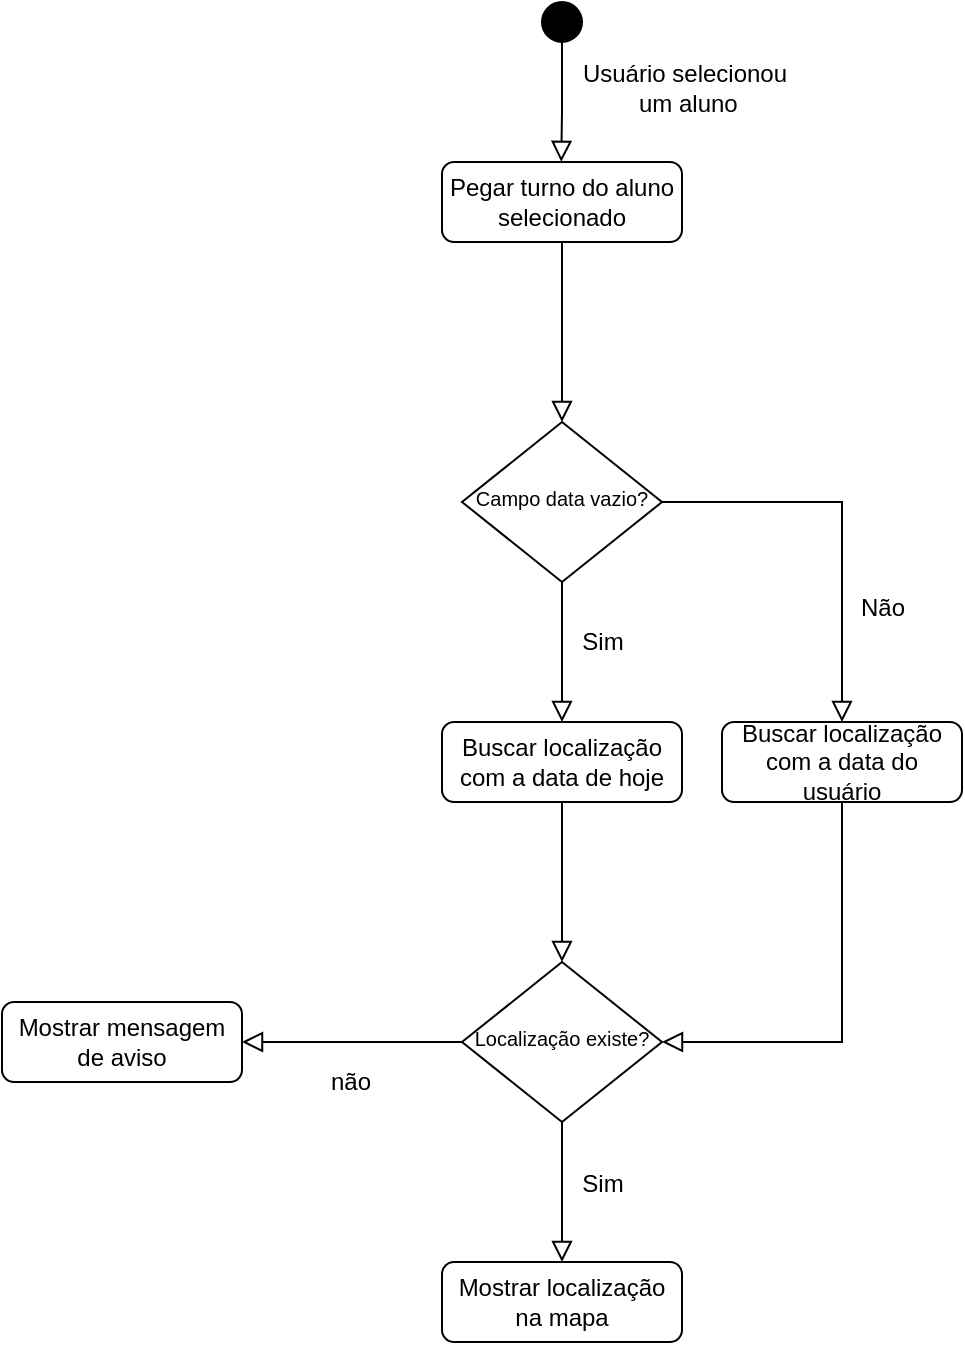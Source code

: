 <mxfile version="12.5.8" type="device"><diagram id="C5RBs43oDa-KdzZeNtuy" name="Page-1"><mxGraphModel dx="1231" dy="643" grid="1" gridSize="10" guides="1" tooltips="1" connect="1" arrows="1" fold="1" page="1" pageScale="1" pageWidth="827" pageHeight="1169" math="0" shadow="0"><root><mxCell id="WIyWlLk6GJQsqaUBKTNV-0"/><mxCell id="WIyWlLk6GJQsqaUBKTNV-1" parent="WIyWlLk6GJQsqaUBKTNV-0"/><mxCell id="6R4bgWeJNMMgkjc7W_8k-0" value="" style="ellipse;shape=doubleEllipse;whiteSpace=wrap;html=1;aspect=fixed;fillColor=#000000;" parent="WIyWlLk6GJQsqaUBKTNV-1" vertex="1"><mxGeometry x="450" y="30" width="20" height="20" as="geometry"/></mxCell><mxCell id="6R4bgWeJNMMgkjc7W_8k-2" value="" style="rounded=0;html=1;jettySize=auto;orthogonalLoop=1;fontSize=11;endArrow=block;endFill=0;endSize=8;strokeWidth=1;shadow=0;labelBackgroundColor=none;edgeStyle=orthogonalEdgeStyle;exitX=0.5;exitY=1;exitDx=0;exitDy=0;" parent="WIyWlLk6GJQsqaUBKTNV-1" source="6R4bgWeJNMMgkjc7W_8k-0" edge="1"><mxGeometry relative="1" as="geometry"><mxPoint x="459.62" y="59.9" as="sourcePoint"/><mxPoint x="459.62" y="109.9" as="targetPoint"/><Array as="points"><mxPoint x="460" y="85"/></Array></mxGeometry></mxCell><mxCell id="AP4HDx73u7yV8rKRnuCP-61" value="Usuário selecionou&lt;br&gt;&amp;nbsp;um aluno" style="text;html=1;align=center;verticalAlign=middle;resizable=0;points=[];labelBackgroundColor=#ffffff;" vertex="1" connectable="0" parent="6R4bgWeJNMMgkjc7W_8k-2"><mxGeometry x="0.163" y="12" relative="1" as="geometry"><mxPoint x="48.55" y="-12" as="offset"/></mxGeometry></mxCell><mxCell id="AP4HDx73u7yV8rKRnuCP-38" value="Pegar turno do aluno selecionado" style="rounded=1;whiteSpace=wrap;html=1;fontSize=12;glass=0;strokeWidth=1;shadow=0;" vertex="1" parent="WIyWlLk6GJQsqaUBKTNV-1"><mxGeometry x="400.0" y="110" width="120" height="40" as="geometry"/></mxCell><mxCell id="AP4HDx73u7yV8rKRnuCP-59" value="" style="rounded=0;html=1;jettySize=auto;orthogonalLoop=1;fontSize=11;endArrow=block;endFill=0;endSize=8;strokeWidth=1;shadow=0;labelBackgroundColor=none;edgeStyle=orthogonalEdgeStyle;exitX=0.5;exitY=1;exitDx=0;exitDy=0;entryX=0.5;entryY=0;entryDx=0;entryDy=0;" edge="1" parent="WIyWlLk6GJQsqaUBKTNV-1" source="AP4HDx73u7yV8rKRnuCP-38" target="AP4HDx73u7yV8rKRnuCP-62"><mxGeometry relative="1" as="geometry"><mxPoint x="460.413" y="180" as="sourcePoint"/><mxPoint x="511" y="230" as="targetPoint"/><Array as="points"/></mxGeometry></mxCell><mxCell id="AP4HDx73u7yV8rKRnuCP-60" value="Buscar localização com a data de hoje" style="rounded=1;whiteSpace=wrap;html=1;fontSize=12;glass=0;strokeWidth=1;shadow=0;" vertex="1" parent="WIyWlLk6GJQsqaUBKTNV-1"><mxGeometry x="400.0" y="390" width="120" height="40" as="geometry"/></mxCell><mxCell id="AP4HDx73u7yV8rKRnuCP-62" value="&lt;font size=&quot;1&quot;&gt;Campo data vazio?&lt;/font&gt;" style="rhombus;whiteSpace=wrap;html=1;shadow=0;fontFamily=Helvetica;fontSize=12;align=center;strokeWidth=1;spacing=6;spacingTop=-4;" vertex="1" parent="WIyWlLk6GJQsqaUBKTNV-1"><mxGeometry x="410" y="240" width="100" height="80" as="geometry"/></mxCell><mxCell id="AP4HDx73u7yV8rKRnuCP-63" value="" style="rounded=0;html=1;jettySize=auto;orthogonalLoop=1;fontSize=11;endArrow=block;endFill=0;endSize=8;strokeWidth=1;shadow=0;labelBackgroundColor=none;edgeStyle=orthogonalEdgeStyle;exitX=0.5;exitY=1;exitDx=0;exitDy=0;entryX=0.5;entryY=0;entryDx=0;entryDy=0;" edge="1" parent="WIyWlLk6GJQsqaUBKTNV-1" source="AP4HDx73u7yV8rKRnuCP-62" target="AP4HDx73u7yV8rKRnuCP-60"><mxGeometry relative="1" as="geometry"><mxPoint x="459.66" y="380" as="sourcePoint"/><mxPoint x="459.66" y="470" as="targetPoint"/><Array as="points"/></mxGeometry></mxCell><mxCell id="AP4HDx73u7yV8rKRnuCP-65" value="Sim" style="text;html=1;align=center;verticalAlign=middle;resizable=0;points=[];labelBackgroundColor=#ffffff;" vertex="1" connectable="0" parent="AP4HDx73u7yV8rKRnuCP-63"><mxGeometry x="0.73" y="-4" relative="1" as="geometry"><mxPoint x="24" y="-30.69" as="offset"/></mxGeometry></mxCell><mxCell id="AP4HDx73u7yV8rKRnuCP-66" value="" style="rounded=0;html=1;jettySize=auto;orthogonalLoop=1;fontSize=11;endArrow=block;endFill=0;endSize=8;strokeWidth=1;shadow=0;labelBackgroundColor=none;edgeStyle=orthogonalEdgeStyle;exitX=1;exitY=0.5;exitDx=0;exitDy=0;entryX=0.5;entryY=0;entryDx=0;entryDy=0;" edge="1" parent="WIyWlLk6GJQsqaUBKTNV-1" source="AP4HDx73u7yV8rKRnuCP-62" target="AP4HDx73u7yV8rKRnuCP-68"><mxGeometry relative="1" as="geometry"><mxPoint x="600" y="280" as="sourcePoint"/><mxPoint x="600" y="350" as="targetPoint"/><Array as="points"/></mxGeometry></mxCell><mxCell id="AP4HDx73u7yV8rKRnuCP-67" value="Não" style="text;html=1;align=center;verticalAlign=middle;resizable=0;points=[];labelBackgroundColor=#ffffff;" vertex="1" connectable="0" parent="AP4HDx73u7yV8rKRnuCP-66"><mxGeometry x="0.73" y="-4" relative="1" as="geometry"><mxPoint x="24" y="-30.69" as="offset"/></mxGeometry></mxCell><mxCell id="AP4HDx73u7yV8rKRnuCP-68" value="Buscar localização com a data do usuário" style="rounded=1;whiteSpace=wrap;html=1;fontSize=12;glass=0;strokeWidth=1;shadow=0;" vertex="1" parent="WIyWlLk6GJQsqaUBKTNV-1"><mxGeometry x="540" y="390" width="120" height="40" as="geometry"/></mxCell><mxCell id="AP4HDx73u7yV8rKRnuCP-70" value="Mostrar localização na mapa" style="rounded=1;whiteSpace=wrap;html=1;fontSize=12;glass=0;strokeWidth=1;shadow=0;" vertex="1" parent="WIyWlLk6GJQsqaUBKTNV-1"><mxGeometry x="400.0" y="660" width="120" height="40" as="geometry"/></mxCell><mxCell id="AP4HDx73u7yV8rKRnuCP-71" value="&lt;font size=&quot;1&quot;&gt;Localização existe?&lt;/font&gt;" style="rhombus;whiteSpace=wrap;html=1;shadow=0;fontFamily=Helvetica;fontSize=12;align=center;strokeWidth=1;spacing=6;spacingTop=-4;" vertex="1" parent="WIyWlLk6GJQsqaUBKTNV-1"><mxGeometry x="410" y="510.0" width="100" height="80" as="geometry"/></mxCell><mxCell id="AP4HDx73u7yV8rKRnuCP-72" value="" style="rounded=0;html=1;jettySize=auto;orthogonalLoop=1;fontSize=11;endArrow=block;endFill=0;endSize=8;strokeWidth=1;shadow=0;labelBackgroundColor=none;edgeStyle=orthogonalEdgeStyle;exitX=0.5;exitY=1;exitDx=0;exitDy=0;entryX=0.5;entryY=0;entryDx=0;entryDy=0;" edge="1" parent="WIyWlLk6GJQsqaUBKTNV-1" source="AP4HDx73u7yV8rKRnuCP-60" target="AP4HDx73u7yV8rKRnuCP-71"><mxGeometry relative="1" as="geometry"><mxPoint x="459.56" y="439.9" as="sourcePoint"/><mxPoint x="460" y="490" as="targetPoint"/><Array as="points"/></mxGeometry></mxCell><mxCell id="AP4HDx73u7yV8rKRnuCP-74" value="" style="rounded=0;html=1;jettySize=auto;orthogonalLoop=1;fontSize=11;endArrow=block;endFill=0;endSize=8;strokeWidth=1;shadow=0;labelBackgroundColor=none;edgeStyle=orthogonalEdgeStyle;exitX=0.5;exitY=1;exitDx=0;exitDy=0;entryX=1;entryY=0.5;entryDx=0;entryDy=0;" edge="1" parent="WIyWlLk6GJQsqaUBKTNV-1" source="AP4HDx73u7yV8rKRnuCP-68" target="AP4HDx73u7yV8rKRnuCP-71"><mxGeometry relative="1" as="geometry"><mxPoint x="570" y="470" as="sourcePoint"/><mxPoint x="570" y="550" as="targetPoint"/><Array as="points"/></mxGeometry></mxCell><mxCell id="AP4HDx73u7yV8rKRnuCP-76" value="" style="rounded=0;html=1;jettySize=auto;orthogonalLoop=1;fontSize=11;endArrow=block;endFill=0;endSize=8;strokeWidth=1;shadow=0;labelBackgroundColor=none;edgeStyle=orthogonalEdgeStyle;entryX=0.5;entryY=0;entryDx=0;entryDy=0;exitX=0.5;exitY=1;exitDx=0;exitDy=0;" edge="1" parent="WIyWlLk6GJQsqaUBKTNV-1" source="AP4HDx73u7yV8rKRnuCP-71" target="AP4HDx73u7yV8rKRnuCP-70"><mxGeometry relative="1" as="geometry"><mxPoint x="460" y="596" as="sourcePoint"/><mxPoint x="590" y="700" as="targetPoint"/><Array as="points"/></mxGeometry></mxCell><mxCell id="AP4HDx73u7yV8rKRnuCP-77" value="Sim" style="text;html=1;align=center;verticalAlign=middle;resizable=0;points=[];labelBackgroundColor=#ffffff;" vertex="1" connectable="0" parent="AP4HDx73u7yV8rKRnuCP-76"><mxGeometry x="-0.899" y="-1" relative="1" as="geometry"><mxPoint x="21.0" y="27.55" as="offset"/></mxGeometry></mxCell><mxCell id="AP4HDx73u7yV8rKRnuCP-80" value="" style="rounded=0;html=1;jettySize=auto;orthogonalLoop=1;fontSize=11;endArrow=block;endFill=0;endSize=8;strokeWidth=1;shadow=0;labelBackgroundColor=none;edgeStyle=orthogonalEdgeStyle;exitX=0;exitY=0.5;exitDx=0;exitDy=0;entryX=1;entryY=0.5;entryDx=0;entryDy=0;" edge="1" parent="WIyWlLk6GJQsqaUBKTNV-1" source="AP4HDx73u7yV8rKRnuCP-71" target="AP4HDx73u7yV8rKRnuCP-83"><mxGeometry relative="1" as="geometry"><mxPoint x="340" y="559.31" as="sourcePoint"/><mxPoint x="320" y="550" as="targetPoint"/><Array as="points"/></mxGeometry></mxCell><mxCell id="AP4HDx73u7yV8rKRnuCP-81" value="não" style="text;html=1;align=center;verticalAlign=middle;resizable=0;points=[];labelBackgroundColor=#ffffff;" vertex="1" connectable="0" parent="AP4HDx73u7yV8rKRnuCP-80"><mxGeometry x="-0.899" y="-1" relative="1" as="geometry"><mxPoint x="-50.83" y="21" as="offset"/></mxGeometry></mxCell><mxCell id="AP4HDx73u7yV8rKRnuCP-83" value="Mostrar mensagem de aviso" style="rounded=1;whiteSpace=wrap;html=1;fontSize=12;glass=0;strokeWidth=1;shadow=0;" vertex="1" parent="WIyWlLk6GJQsqaUBKTNV-1"><mxGeometry x="180.0" y="530" width="120" height="40" as="geometry"/></mxCell></root></mxGraphModel></diagram></mxfile>